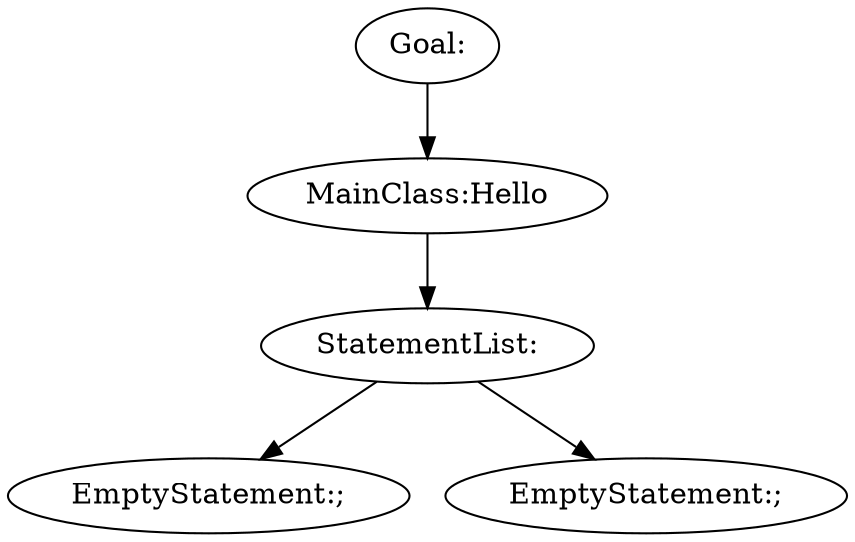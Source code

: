 digraph {
n0 [label="Goal:"];
n1 [label="MainClass:Hello"];
n2 [label="StatementList:"];
n3 [label="EmptyStatement:;"];
n2 -> n3
n4 [label="EmptyStatement:;"];
n2 -> n4
n1 -> n2
n0 -> n1
}
